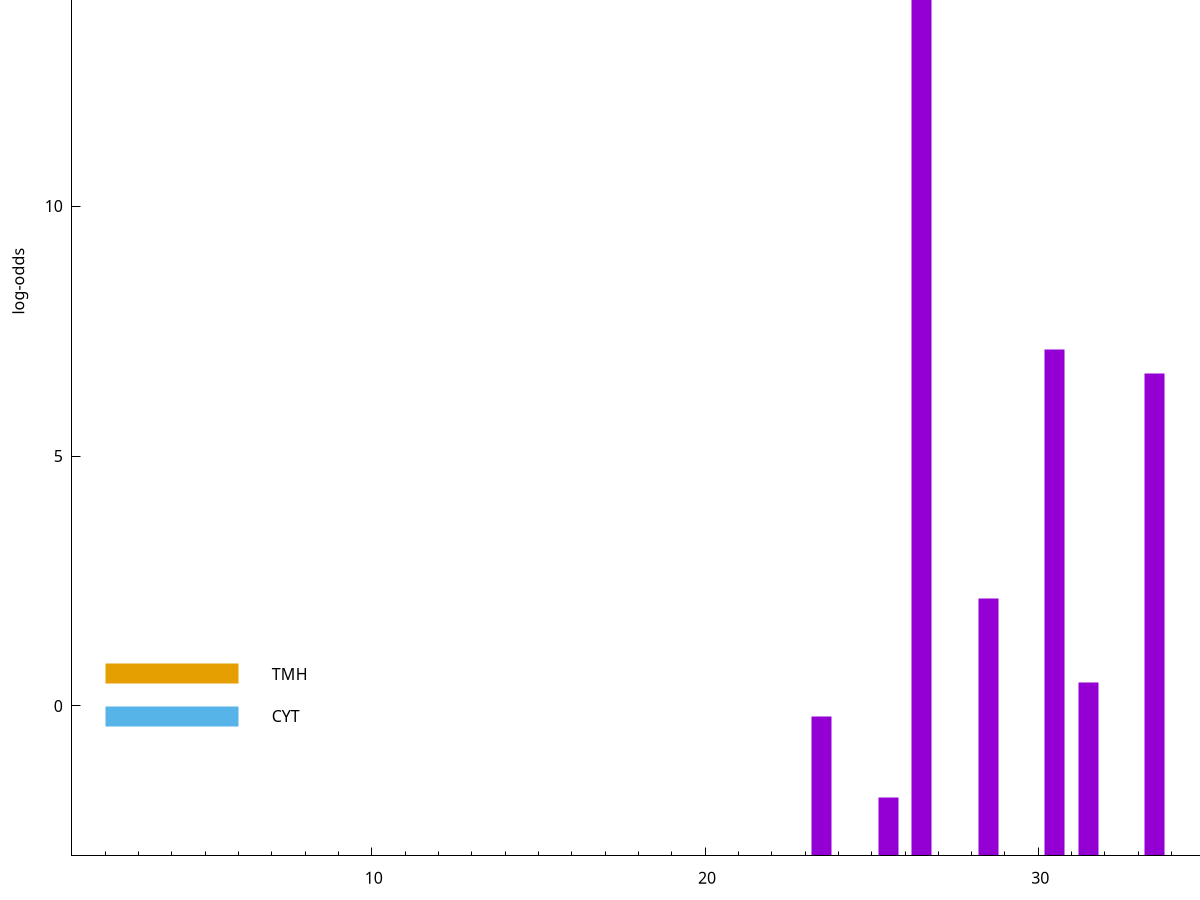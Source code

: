 set title "LipoP predictions for SRR5666568.gff"
set size 2., 1.4
set xrange [1:70] 
set mxtics 10
set yrange [-3:20]
set y2range [0:23]
set ylabel "log-odds"
set term postscript eps color solid "Helvetica" 30
set output "SRR5666568.gff224.eps"
set arrow from 2,14.7047 to 6,14.7047 nohead lt 1 lw 20
set label "SpI" at 7,14.7047
set arrow from 2,0.640208 to 6,0.640208 nohead lt 4 lw 20
set label "TMH" at 7,0.640208
set arrow from 2,-0.200913 to 6,-0.200913 nohead lt 3 lw 20
set label "CYT" at 7,-0.200913
set arrow from 2,14.7047 to 6,14.7047 nohead lt 1 lw 20
set label "SpI" at 7,14.7047
# NOTE: The scores below are the log-odds scores with the threshold
# NOTE: subtracted (a hack to make gnuplot make the histogram all
# NOTE: look nice).
plot "-" axes x1y2 title "" with impulses lt 1 lw 20
26.500000 17.690200
30.500000 10.127970
33.500000 9.648190
35.500000 7.380690
28.500000 5.145670
31.500000 3.462578
23.500000 2.790152
25.500000 1.166250
e
exit
